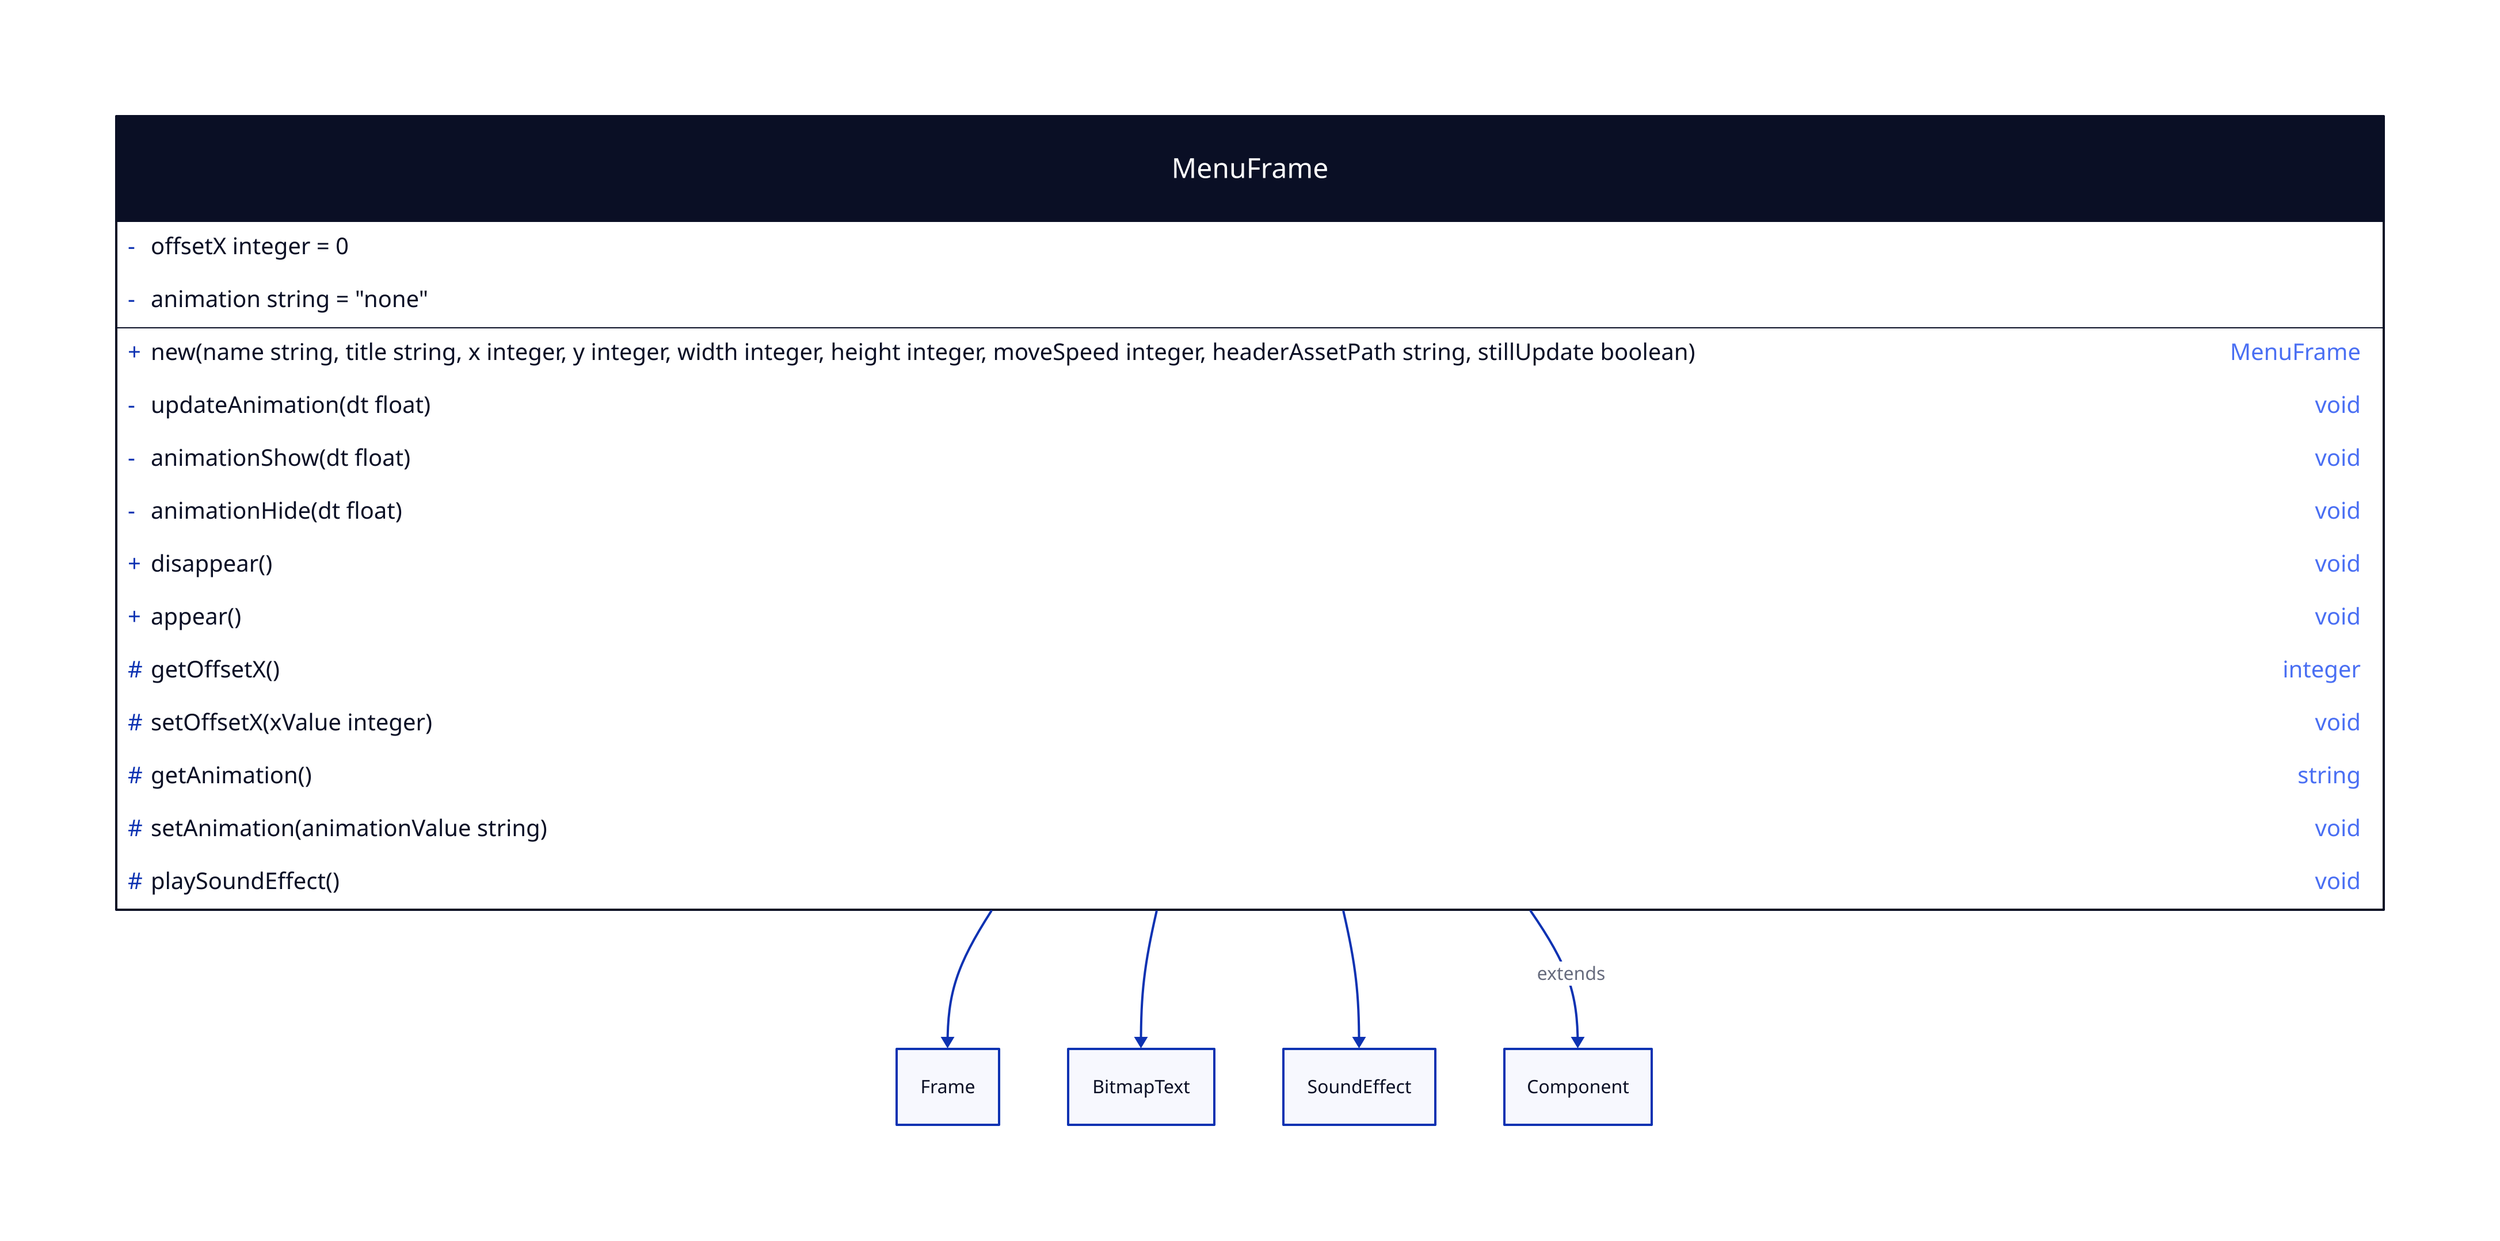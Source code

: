 MenuFrame: {
  shape: class

  +new(name string, title string, x integer, y integer, width integer, height integer, moveSpeed integer, headerAssetPath string, stillUpdate boolean): MenuFrame

  -offsetX integer = 0
  -animation string = "none"

  -updateAnimation(dt float): void
  -animationShow(dt float): void
  -animationHide(dt float): void

  +disappear(): void
  +appear(): void
  \#getOffsetX(): integer
  \#setOffsetX(xValue integer): void
  \#getAnimation(): string
  \#setAnimation(animationValue string): void
  \#playSoundEffect(): void
}

MenuFrame -> Frame
MenuFrame -> BitmapText
MenuFrame -> SoundEffect
MenuFrame -> Component: extends
